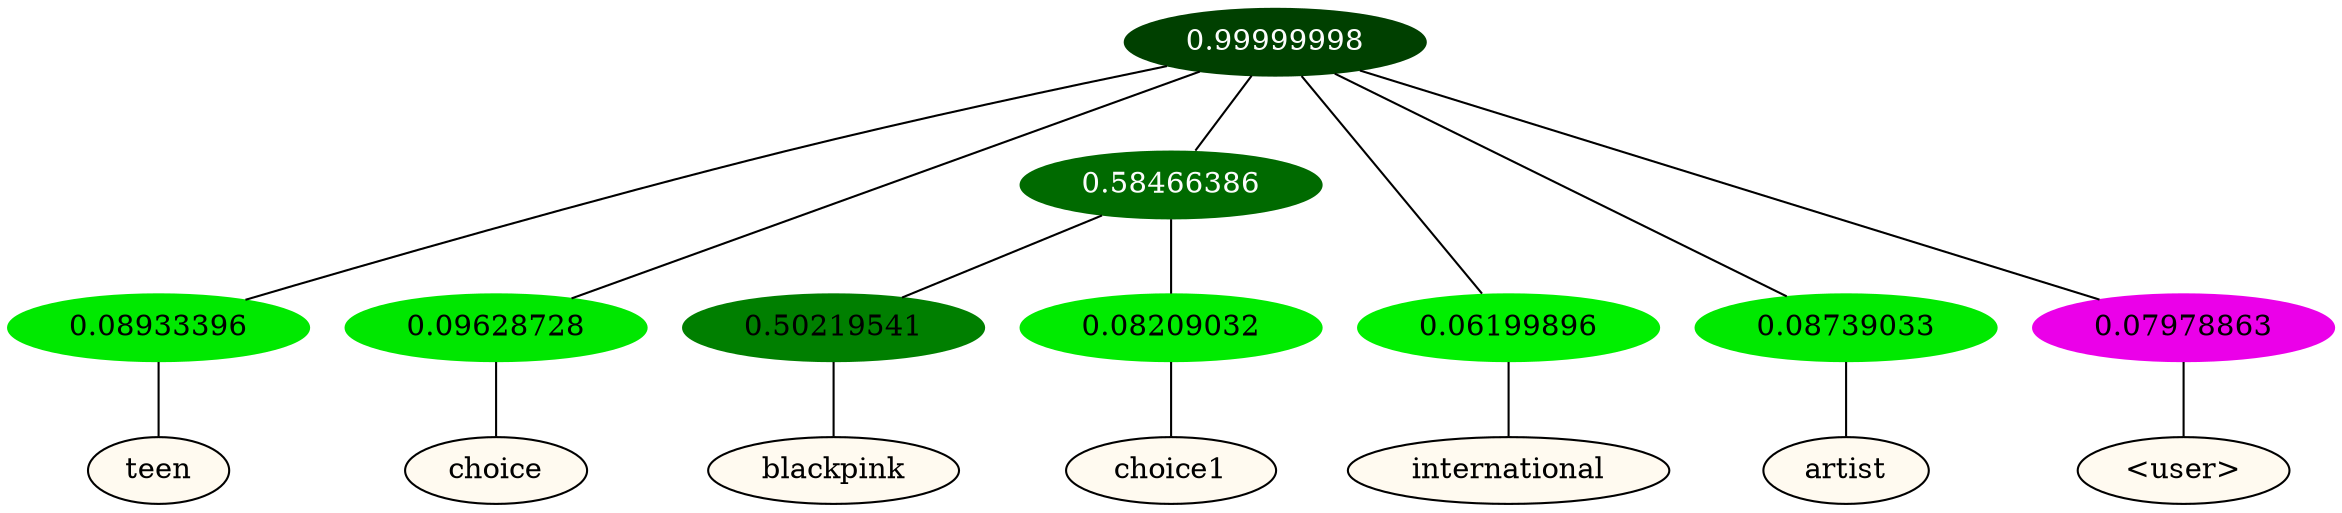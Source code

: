 graph {
	node [format=png height=0.15 nodesep=0.001 ordering=out overlap=prism overlap_scaling=0.01 ranksep=0.001 ratio=0.2 style=filled width=0.15]
	{
		rank=same
		a_w_1 [label=teen color=black fillcolor=floralwhite style="filled,solid"]
		a_w_2 [label=choice color=black fillcolor=floralwhite style="filled,solid"]
		a_w_7 [label=blackpink color=black fillcolor=floralwhite style="filled,solid"]
		a_w_8 [label=choice1 color=black fillcolor=floralwhite style="filled,solid"]
		a_w_4 [label=international color=black fillcolor=floralwhite style="filled,solid"]
		a_w_5 [label=artist color=black fillcolor=floralwhite style="filled,solid"]
		a_w_6 [label="\<user\>" color=black fillcolor=floralwhite style="filled,solid"]
	}
	a_n_1 -- a_w_1
	a_n_2 -- a_w_2
	a_n_7 -- a_w_7
	a_n_8 -- a_w_8
	a_n_4 -- a_w_4
	a_n_5 -- a_w_5
	a_n_6 -- a_w_6
	{
		rank=same
		a_n_1 [label=0.08933396 color="0.334 1.000 0.911" fontcolor=black]
		a_n_2 [label=0.09628728 color="0.334 1.000 0.904" fontcolor=black]
		a_n_7 [label=0.50219541 color="0.334 1.000 0.498" fontcolor=black]
		a_n_8 [label=0.08209032 color="0.334 1.000 0.918" fontcolor=black]
		a_n_4 [label=0.06199896 color="0.334 1.000 0.938" fontcolor=black]
		a_n_5 [label=0.08739033 color="0.334 1.000 0.913" fontcolor=black]
		a_n_6 [label=0.07978863 color="0.835 1.000 0.920" fontcolor=black]
	}
	a_n_0 [label=0.99999998 color="0.334 1.000 0.250" fontcolor=grey99]
	a_n_0 -- a_n_1
	a_n_0 -- a_n_2
	a_n_3 [label=0.58466386 color="0.334 1.000 0.415" fontcolor=grey99]
	a_n_0 -- a_n_3
	a_n_0 -- a_n_4
	a_n_0 -- a_n_5
	a_n_0 -- a_n_6
	a_n_3 -- a_n_7
	a_n_3 -- a_n_8
}
